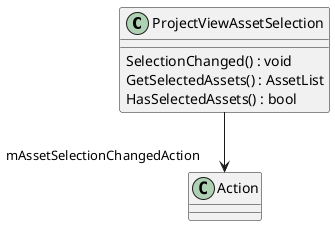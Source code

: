 @startuml
class ProjectViewAssetSelection {
    SelectionChanged() : void
    GetSelectedAssets() : AssetList
    HasSelectedAssets() : bool
}
ProjectViewAssetSelection --> "mAssetSelectionChangedAction" Action
@enduml

